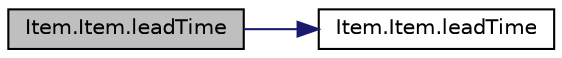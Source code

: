 digraph "Item.Item.leadTime"
{
 // LATEX_PDF_SIZE
  edge [fontname="Helvetica",fontsize="10",labelfontname="Helvetica",labelfontsize="10"];
  node [fontname="Helvetica",fontsize="10",shape=record];
  rankdir="LR";
  Node1 [label="Item.Item.leadTime",height=0.2,width=0.4,color="black", fillcolor="grey75", style="filled", fontcolor="black",tooltip=" "];
  Node1 -> Node2 [color="midnightblue",fontsize="10",style="solid",fontname="Helvetica"];
  Node2 [label="Item.Item.leadTime",height=0.2,width=0.4,color="black", fillcolor="white", style="filled",URL="$class_item_1_1_item.html#aad29e2b59f12c11f6500a98a33b9f01c",tooltip=" "];
}
